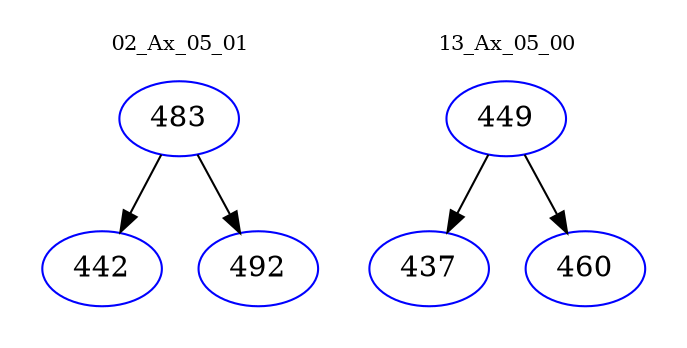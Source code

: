 digraph{
subgraph cluster_0 {
color = white
label = "02_Ax_05_01";
fontsize=10;
T0_483 [label="483", color="blue"]
T0_483 -> T0_442 [color="black"]
T0_442 [label="442", color="blue"]
T0_483 -> T0_492 [color="black"]
T0_492 [label="492", color="blue"]
}
subgraph cluster_1 {
color = white
label = "13_Ax_05_00";
fontsize=10;
T1_449 [label="449", color="blue"]
T1_449 -> T1_437 [color="black"]
T1_437 [label="437", color="blue"]
T1_449 -> T1_460 [color="black"]
T1_460 [label="460", color="blue"]
}
}
